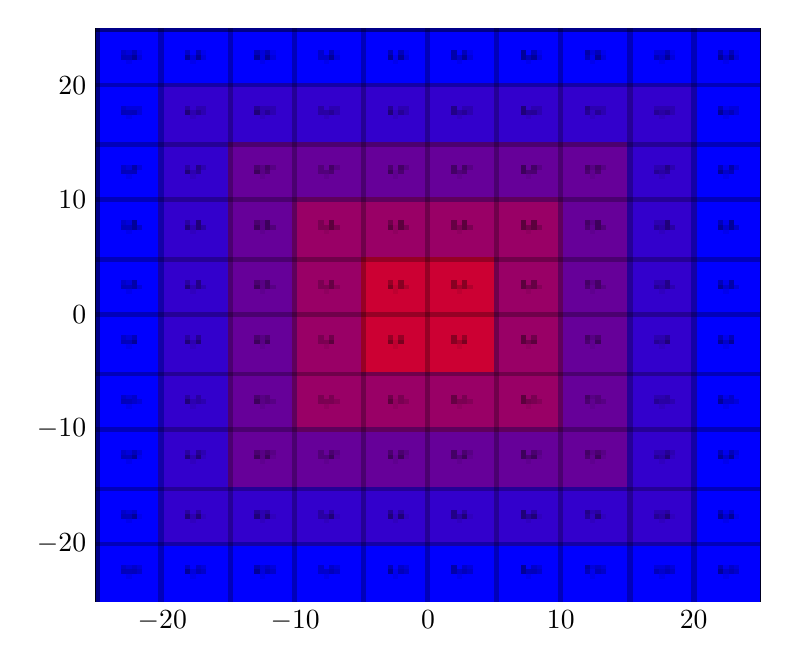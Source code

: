 \begin{tikzpicture}
	\begin{axis}[%
		scale only axis,
		xmin=-25, xmax=25,
		ymin=-25, ymax=25]
		\addplot graphics [xmin=-25, xmax=25, ymin=-25, ymax=25] {example-grid-100x100bp.png};
	\end{axis}
\end{tikzpicture}
